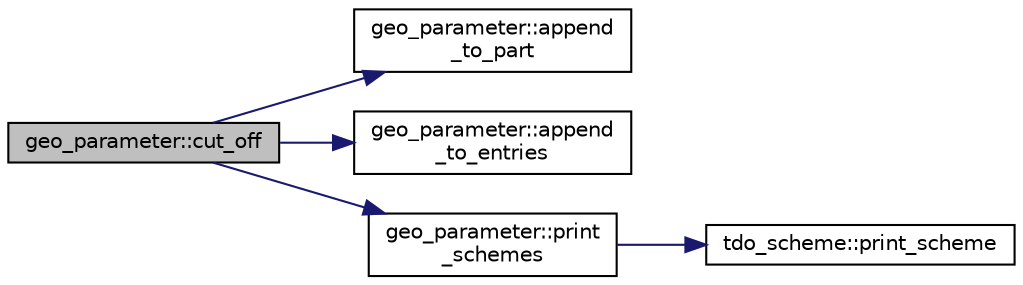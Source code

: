 digraph "geo_parameter::cut_off"
{
  edge [fontname="Helvetica",fontsize="10",labelfontname="Helvetica",labelfontsize="10"];
  node [fontname="Helvetica",fontsize="10",shape=record];
  rankdir="LR";
  Node129 [label="geo_parameter::cut_off",height=0.2,width=0.4,color="black", fillcolor="grey75", style="filled", fontcolor="black"];
  Node129 -> Node130 [color="midnightblue",fontsize="10",style="solid",fontname="Helvetica"];
  Node130 [label="geo_parameter::append\l_to_part",height=0.2,width=0.4,color="black", fillcolor="white", style="filled",URL="$d9/d51/classgeo__parameter.html#ae88b57e7846d5a3b4ea281139bc08e69"];
  Node129 -> Node131 [color="midnightblue",fontsize="10",style="solid",fontname="Helvetica"];
  Node131 [label="geo_parameter::append\l_to_entries",height=0.2,width=0.4,color="black", fillcolor="white", style="filled",URL="$d9/d51/classgeo__parameter.html#a499c69553a09758bb9afa51ac12dc573"];
  Node129 -> Node132 [color="midnightblue",fontsize="10",style="solid",fontname="Helvetica"];
  Node132 [label="geo_parameter::print\l_schemes",height=0.2,width=0.4,color="black", fillcolor="white", style="filled",URL="$d9/d51/classgeo__parameter.html#afb753a80fc1a6ea2cd24ac6a4158f8c4"];
  Node132 -> Node133 [color="midnightblue",fontsize="10",style="solid",fontname="Helvetica"];
  Node133 [label="tdo_scheme::print_scheme",height=0.2,width=0.4,color="black", fillcolor="white", style="filled",URL="$d7/dbc/classtdo__scheme.html#af3d21e7abf7ef3b83d9ead5629687634"];
}
